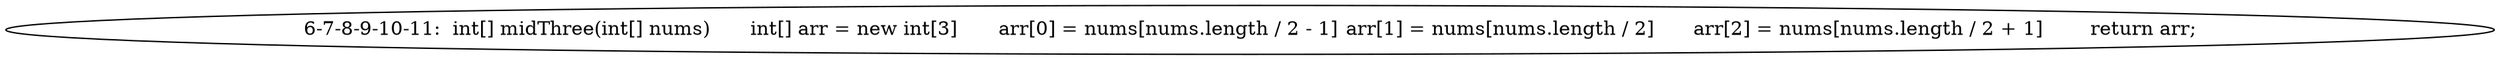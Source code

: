 digraph result_test { 
// graph-vertices
  a5  [label="6-7-8-9-10-11:  int[] midThree(int[] nums)	int[] arr = new int[3]	arr[0] = nums[nums.length / 2 - 1]	arr[1] = nums[nums.length / 2]	arr[2] = nums[nums.length / 2 + 1]	return arr;"]; 
// graph-edges
}